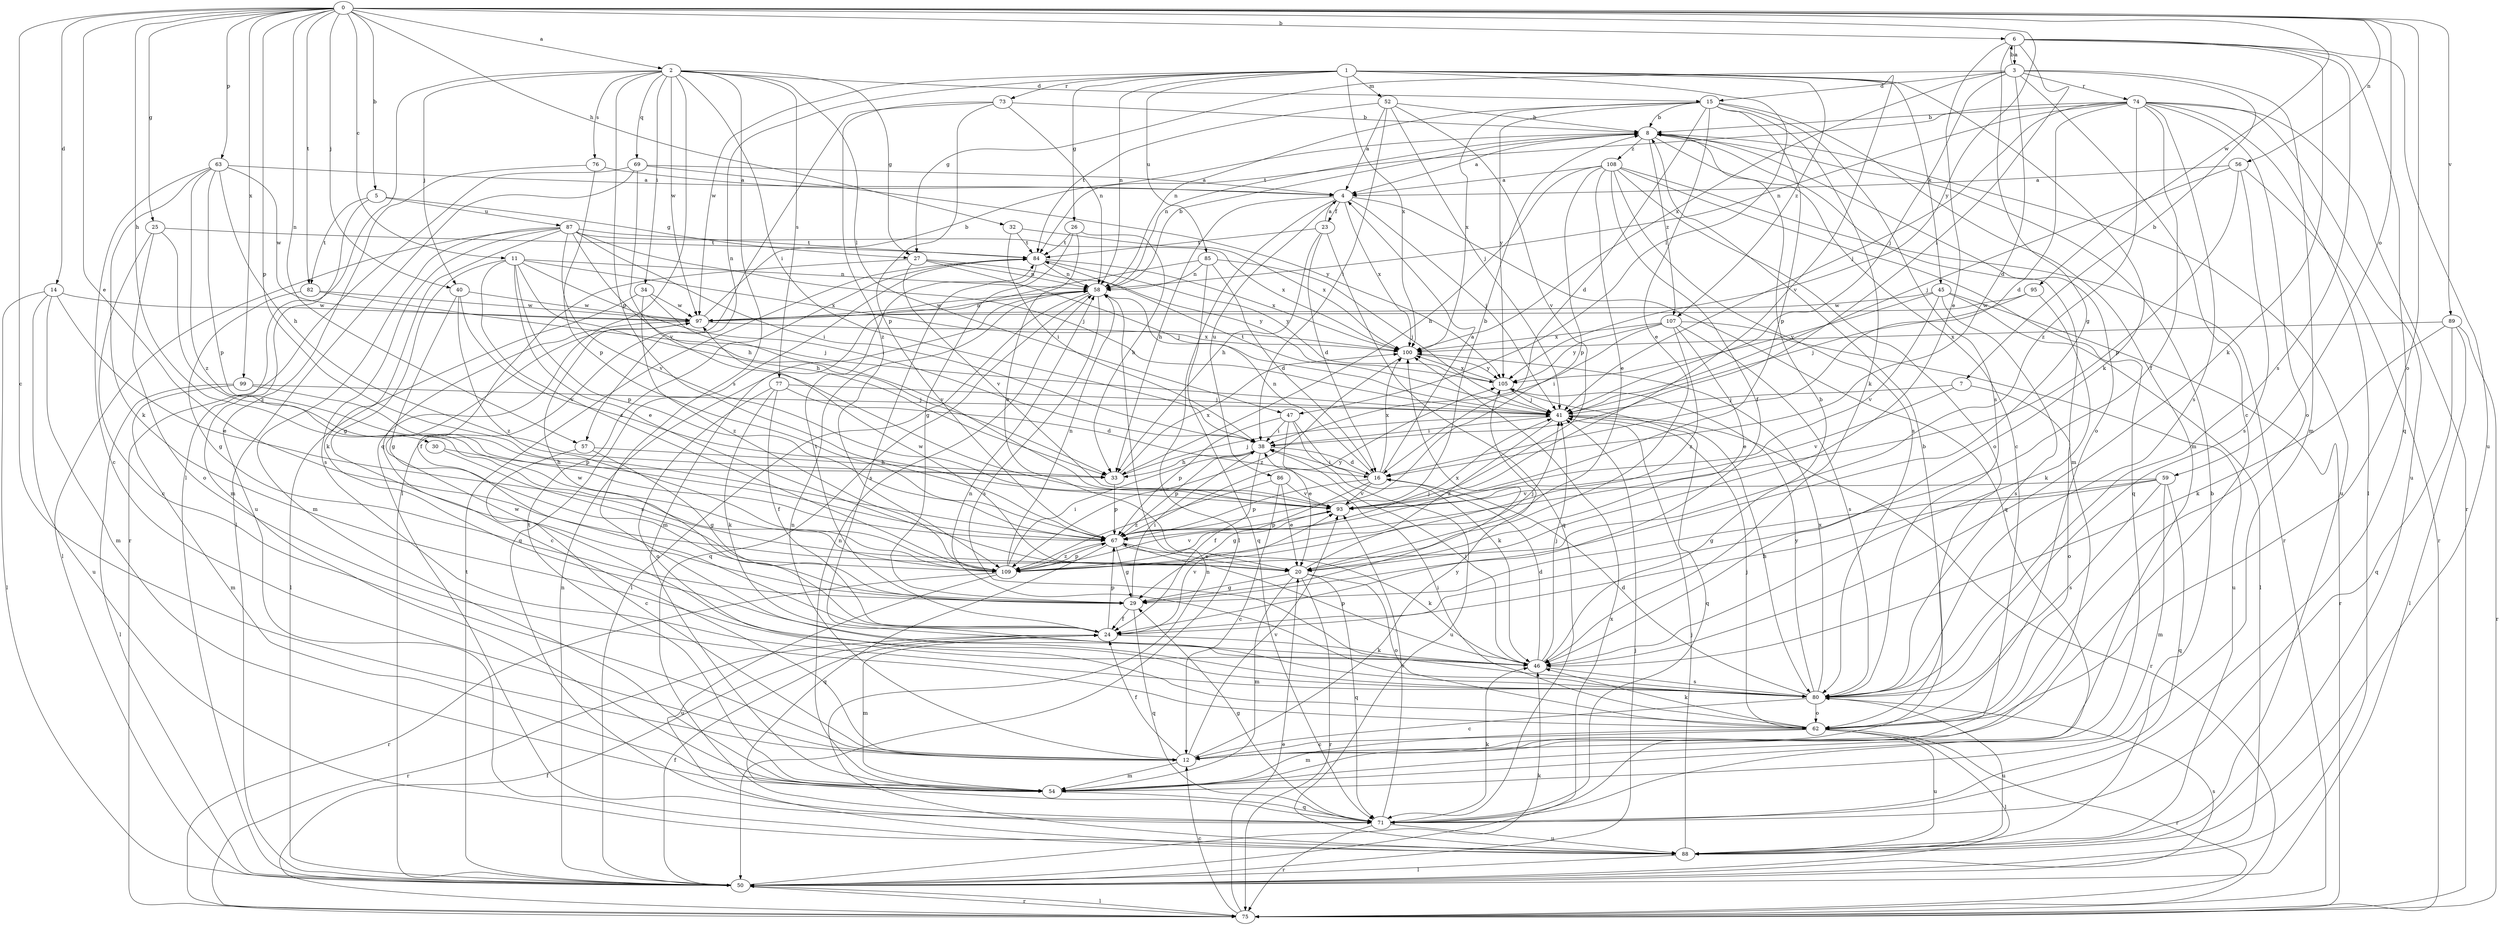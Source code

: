 strict digraph  {
0;
1;
2;
3;
4;
5;
6;
7;
8;
11;
12;
14;
15;
16;
20;
23;
24;
25;
26;
27;
29;
30;
32;
33;
34;
38;
40;
41;
45;
46;
47;
50;
52;
54;
56;
57;
58;
59;
62;
63;
67;
69;
71;
73;
74;
75;
76;
77;
80;
82;
84;
85;
86;
87;
88;
89;
93;
95;
97;
99;
100;
105;
107;
108;
109;
0 -> 2  [label=a];
0 -> 5  [label=b];
0 -> 6  [label=b];
0 -> 11  [label=c];
0 -> 12  [label=c];
0 -> 14  [label=d];
0 -> 20  [label=e];
0 -> 25  [label=g];
0 -> 30  [label=h];
0 -> 32  [label=h];
0 -> 40  [label=j];
0 -> 56  [label=n];
0 -> 57  [label=n];
0 -> 59  [label=o];
0 -> 62  [label=o];
0 -> 63  [label=p];
0 -> 67  [label=p];
0 -> 82  [label=t];
0 -> 89  [label=v];
0 -> 95  [label=w];
0 -> 99  [label=x];
0 -> 105  [label=y];
1 -> 26  [label=g];
1 -> 45  [label=k];
1 -> 46  [label=k];
1 -> 47  [label=l];
1 -> 52  [label=m];
1 -> 57  [label=n];
1 -> 58  [label=n];
1 -> 73  [label=r];
1 -> 85  [label=u];
1 -> 93  [label=v];
1 -> 97  [label=w];
1 -> 100  [label=x];
1 -> 107  [label=z];
2 -> 15  [label=d];
2 -> 27  [label=g];
2 -> 34  [label=i];
2 -> 38  [label=i];
2 -> 40  [label=j];
2 -> 47  [label=l];
2 -> 50  [label=l];
2 -> 67  [label=p];
2 -> 69  [label=q];
2 -> 71  [label=q];
2 -> 76  [label=s];
2 -> 77  [label=s];
2 -> 80  [label=s];
2 -> 97  [label=w];
3 -> 6  [label=b];
3 -> 7  [label=b];
3 -> 12  [label=c];
3 -> 15  [label=d];
3 -> 16  [label=d];
3 -> 27  [label=g];
3 -> 41  [label=j];
3 -> 54  [label=m];
3 -> 74  [label=r];
3 -> 100  [label=x];
4 -> 23  [label=f];
4 -> 33  [label=h];
4 -> 41  [label=j];
4 -> 50  [label=l];
4 -> 71  [label=q];
4 -> 86  [label=u];
4 -> 100  [label=x];
5 -> 27  [label=g];
5 -> 54  [label=m];
5 -> 82  [label=t];
5 -> 87  [label=u];
6 -> 3  [label=a];
6 -> 20  [label=e];
6 -> 29  [label=g];
6 -> 38  [label=i];
6 -> 46  [label=k];
6 -> 71  [label=q];
6 -> 80  [label=s];
6 -> 88  [label=u];
7 -> 41  [label=j];
7 -> 62  [label=o];
7 -> 93  [label=v];
8 -> 4  [label=a];
8 -> 12  [label=c];
8 -> 54  [label=m];
8 -> 58  [label=n];
8 -> 62  [label=o];
8 -> 88  [label=u];
8 -> 107  [label=z];
8 -> 108  [label=z];
11 -> 20  [label=e];
11 -> 29  [label=g];
11 -> 33  [label=h];
11 -> 38  [label=i];
11 -> 58  [label=n];
11 -> 67  [label=p];
11 -> 100  [label=x];
11 -> 109  [label=z];
12 -> 8  [label=b];
12 -> 24  [label=f];
12 -> 54  [label=m];
12 -> 58  [label=n];
12 -> 93  [label=v];
12 -> 105  [label=y];
14 -> 20  [label=e];
14 -> 50  [label=l];
14 -> 54  [label=m];
14 -> 88  [label=u];
14 -> 97  [label=w];
15 -> 8  [label=b];
15 -> 16  [label=d];
15 -> 20  [label=e];
15 -> 46  [label=k];
15 -> 54  [label=m];
15 -> 58  [label=n];
15 -> 67  [label=p];
15 -> 80  [label=s];
15 -> 100  [label=x];
15 -> 105  [label=y];
16 -> 4  [label=a];
16 -> 29  [label=g];
16 -> 38  [label=i];
16 -> 58  [label=n];
16 -> 67  [label=p];
16 -> 93  [label=v];
16 -> 100  [label=x];
20 -> 29  [label=g];
20 -> 41  [label=j];
20 -> 54  [label=m];
20 -> 62  [label=o];
20 -> 71  [label=q];
20 -> 75  [label=r];
20 -> 97  [label=w];
23 -> 4  [label=a];
23 -> 16  [label=d];
23 -> 33  [label=h];
23 -> 71  [label=q];
23 -> 84  [label=t];
24 -> 46  [label=k];
24 -> 54  [label=m];
24 -> 67  [label=p];
24 -> 75  [label=r];
24 -> 84  [label=t];
24 -> 93  [label=v];
24 -> 97  [label=w];
25 -> 12  [label=c];
25 -> 62  [label=o];
25 -> 84  [label=t];
25 -> 109  [label=z];
26 -> 20  [label=e];
26 -> 29  [label=g];
26 -> 33  [label=h];
26 -> 84  [label=t];
27 -> 24  [label=f];
27 -> 41  [label=j];
27 -> 58  [label=n];
27 -> 93  [label=v];
27 -> 105  [label=y];
29 -> 24  [label=f];
29 -> 38  [label=i];
29 -> 71  [label=q];
29 -> 100  [label=x];
30 -> 33  [label=h];
30 -> 109  [label=z];
32 -> 38  [label=i];
32 -> 84  [label=t];
32 -> 100  [label=x];
33 -> 41  [label=j];
33 -> 67  [label=p];
33 -> 100  [label=x];
34 -> 50  [label=l];
34 -> 93  [label=v];
34 -> 97  [label=w];
34 -> 109  [label=z];
38 -> 16  [label=d];
38 -> 24  [label=f];
38 -> 33  [label=h];
38 -> 67  [label=p];
40 -> 29  [label=g];
40 -> 93  [label=v];
40 -> 97  [label=w];
40 -> 109  [label=z];
41 -> 38  [label=i];
41 -> 75  [label=r];
41 -> 80  [label=s];
41 -> 84  [label=t];
41 -> 109  [label=z];
45 -> 50  [label=l];
45 -> 75  [label=r];
45 -> 80  [label=s];
45 -> 93  [label=v];
45 -> 97  [label=w];
45 -> 105  [label=y];
46 -> 8  [label=b];
46 -> 16  [label=d];
46 -> 38  [label=i];
46 -> 41  [label=j];
46 -> 67  [label=p];
46 -> 80  [label=s];
47 -> 20  [label=e];
47 -> 38  [label=i];
47 -> 46  [label=k];
47 -> 67  [label=p];
47 -> 88  [label=u];
50 -> 24  [label=f];
50 -> 41  [label=j];
50 -> 46  [label=k];
50 -> 58  [label=n];
50 -> 75  [label=r];
50 -> 80  [label=s];
50 -> 84  [label=t];
50 -> 100  [label=x];
52 -> 4  [label=a];
52 -> 8  [label=b];
52 -> 38  [label=i];
52 -> 41  [label=j];
52 -> 84  [label=t];
52 -> 93  [label=v];
54 -> 58  [label=n];
54 -> 71  [label=q];
54 -> 84  [label=t];
56 -> 4  [label=a];
56 -> 41  [label=j];
56 -> 67  [label=p];
56 -> 75  [label=r];
56 -> 80  [label=s];
57 -> 12  [label=c];
57 -> 29  [label=g];
57 -> 33  [label=h];
58 -> 8  [label=b];
58 -> 50  [label=l];
58 -> 71  [label=q];
58 -> 80  [label=s];
58 -> 97  [label=w];
59 -> 24  [label=f];
59 -> 29  [label=g];
59 -> 54  [label=m];
59 -> 71  [label=q];
59 -> 80  [label=s];
59 -> 93  [label=v];
62 -> 12  [label=c];
62 -> 38  [label=i];
62 -> 41  [label=j];
62 -> 46  [label=k];
62 -> 50  [label=l];
62 -> 54  [label=m];
62 -> 75  [label=r];
62 -> 88  [label=u];
63 -> 4  [label=a];
63 -> 12  [label=c];
63 -> 33  [label=h];
63 -> 46  [label=k];
63 -> 67  [label=p];
63 -> 97  [label=w];
63 -> 109  [label=z];
67 -> 20  [label=e];
67 -> 29  [label=g];
67 -> 46  [label=k];
67 -> 71  [label=q];
67 -> 105  [label=y];
67 -> 109  [label=z];
69 -> 4  [label=a];
69 -> 50  [label=l];
69 -> 75  [label=r];
69 -> 93  [label=v];
69 -> 105  [label=y];
71 -> 29  [label=g];
71 -> 46  [label=k];
71 -> 75  [label=r];
71 -> 88  [label=u];
71 -> 93  [label=v];
73 -> 8  [label=b];
73 -> 50  [label=l];
73 -> 58  [label=n];
73 -> 67  [label=p];
73 -> 109  [label=z];
74 -> 8  [label=b];
74 -> 16  [label=d];
74 -> 24  [label=f];
74 -> 41  [label=j];
74 -> 50  [label=l];
74 -> 58  [label=n];
74 -> 62  [label=o];
74 -> 75  [label=r];
74 -> 80  [label=s];
74 -> 84  [label=t];
74 -> 88  [label=u];
74 -> 109  [label=z];
75 -> 12  [label=c];
75 -> 20  [label=e];
75 -> 24  [label=f];
75 -> 50  [label=l];
76 -> 4  [label=a];
76 -> 67  [label=p];
76 -> 88  [label=u];
77 -> 16  [label=d];
77 -> 24  [label=f];
77 -> 41  [label=j];
77 -> 46  [label=k];
77 -> 62  [label=o];
80 -> 12  [label=c];
80 -> 16  [label=d];
80 -> 58  [label=n];
80 -> 62  [label=o];
80 -> 88  [label=u];
80 -> 97  [label=w];
80 -> 100  [label=x];
80 -> 105  [label=y];
82 -> 29  [label=g];
82 -> 41  [label=j];
82 -> 97  [label=w];
84 -> 58  [label=n];
84 -> 71  [label=q];
84 -> 80  [label=s];
84 -> 100  [label=x];
84 -> 105  [label=y];
85 -> 16  [label=d];
85 -> 41  [label=j];
85 -> 54  [label=m];
85 -> 58  [label=n];
85 -> 71  [label=q];
86 -> 12  [label=c];
86 -> 20  [label=e];
86 -> 93  [label=v];
86 -> 109  [label=z];
87 -> 33  [label=h];
87 -> 38  [label=i];
87 -> 41  [label=j];
87 -> 46  [label=k];
87 -> 50  [label=l];
87 -> 54  [label=m];
87 -> 80  [label=s];
87 -> 84  [label=t];
87 -> 93  [label=v];
87 -> 100  [label=x];
88 -> 8  [label=b];
88 -> 41  [label=j];
88 -> 50  [label=l];
88 -> 58  [label=n];
89 -> 46  [label=k];
89 -> 50  [label=l];
89 -> 71  [label=q];
89 -> 75  [label=r];
89 -> 100  [label=x];
93 -> 8  [label=b];
93 -> 67  [label=p];
95 -> 41  [label=j];
95 -> 46  [label=k];
95 -> 97  [label=w];
97 -> 8  [label=b];
97 -> 12  [label=c];
97 -> 58  [label=n];
97 -> 100  [label=x];
99 -> 41  [label=j];
99 -> 50  [label=l];
99 -> 54  [label=m];
99 -> 67  [label=p];
100 -> 105  [label=y];
100 -> 109  [label=z];
105 -> 41  [label=j];
105 -> 71  [label=q];
105 -> 100  [label=x];
107 -> 20  [label=e];
107 -> 38  [label=i];
107 -> 80  [label=s];
107 -> 88  [label=u];
107 -> 100  [label=x];
107 -> 105  [label=y];
107 -> 109  [label=z];
108 -> 4  [label=a];
108 -> 20  [label=e];
108 -> 24  [label=f];
108 -> 33  [label=h];
108 -> 62  [label=o];
108 -> 67  [label=p];
108 -> 71  [label=q];
108 -> 75  [label=r];
108 -> 80  [label=s];
109 -> 38  [label=i];
109 -> 41  [label=j];
109 -> 58  [label=n];
109 -> 67  [label=p];
109 -> 75  [label=r];
109 -> 88  [label=u];
109 -> 93  [label=v];
}
